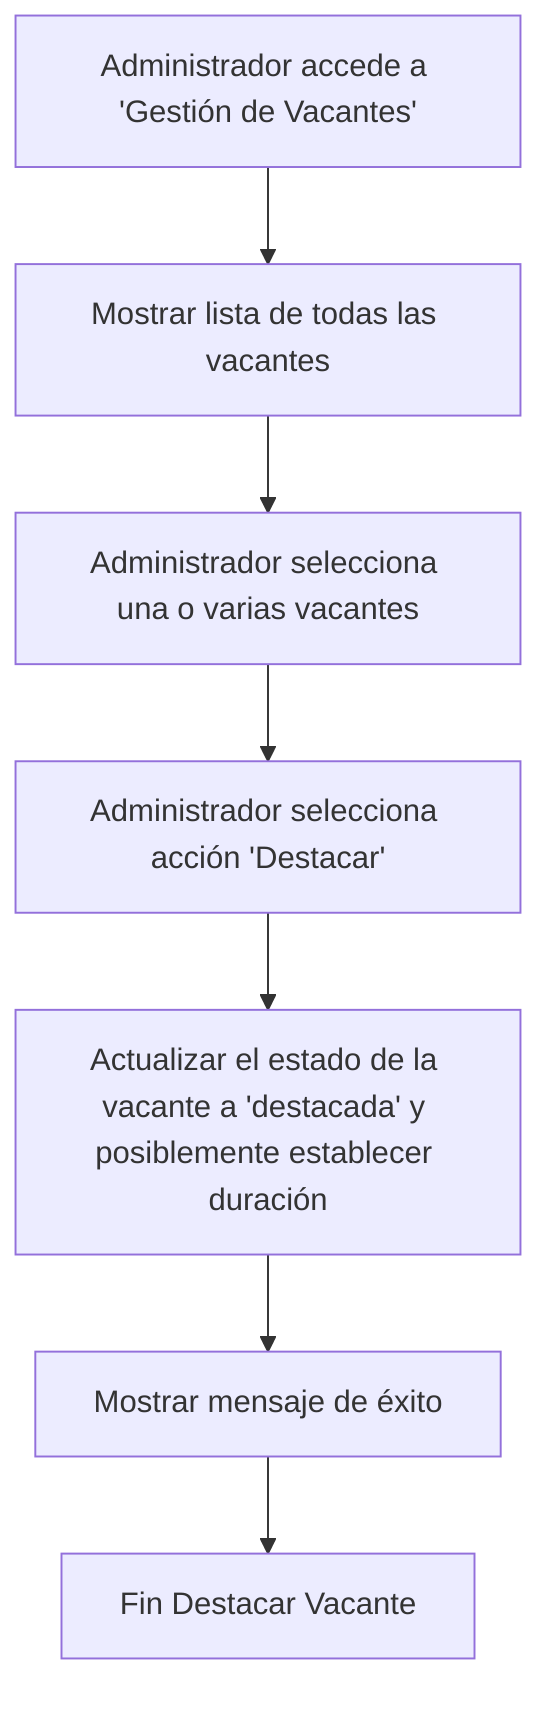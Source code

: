 graph TD
    A[Administrador accede a 'Gestión de Vacantes'] --> B[Mostrar lista de todas las vacantes];
    B --> C[Administrador selecciona una o varias vacantes];
    C --> D[Administrador selecciona acción 'Destacar'];
    D --> E[Actualizar el estado de la vacante a 'destacada' y posiblemente establecer duración];
    E --> F[Mostrar mensaje de éxito];
    F --> G[Fin Destacar Vacante];